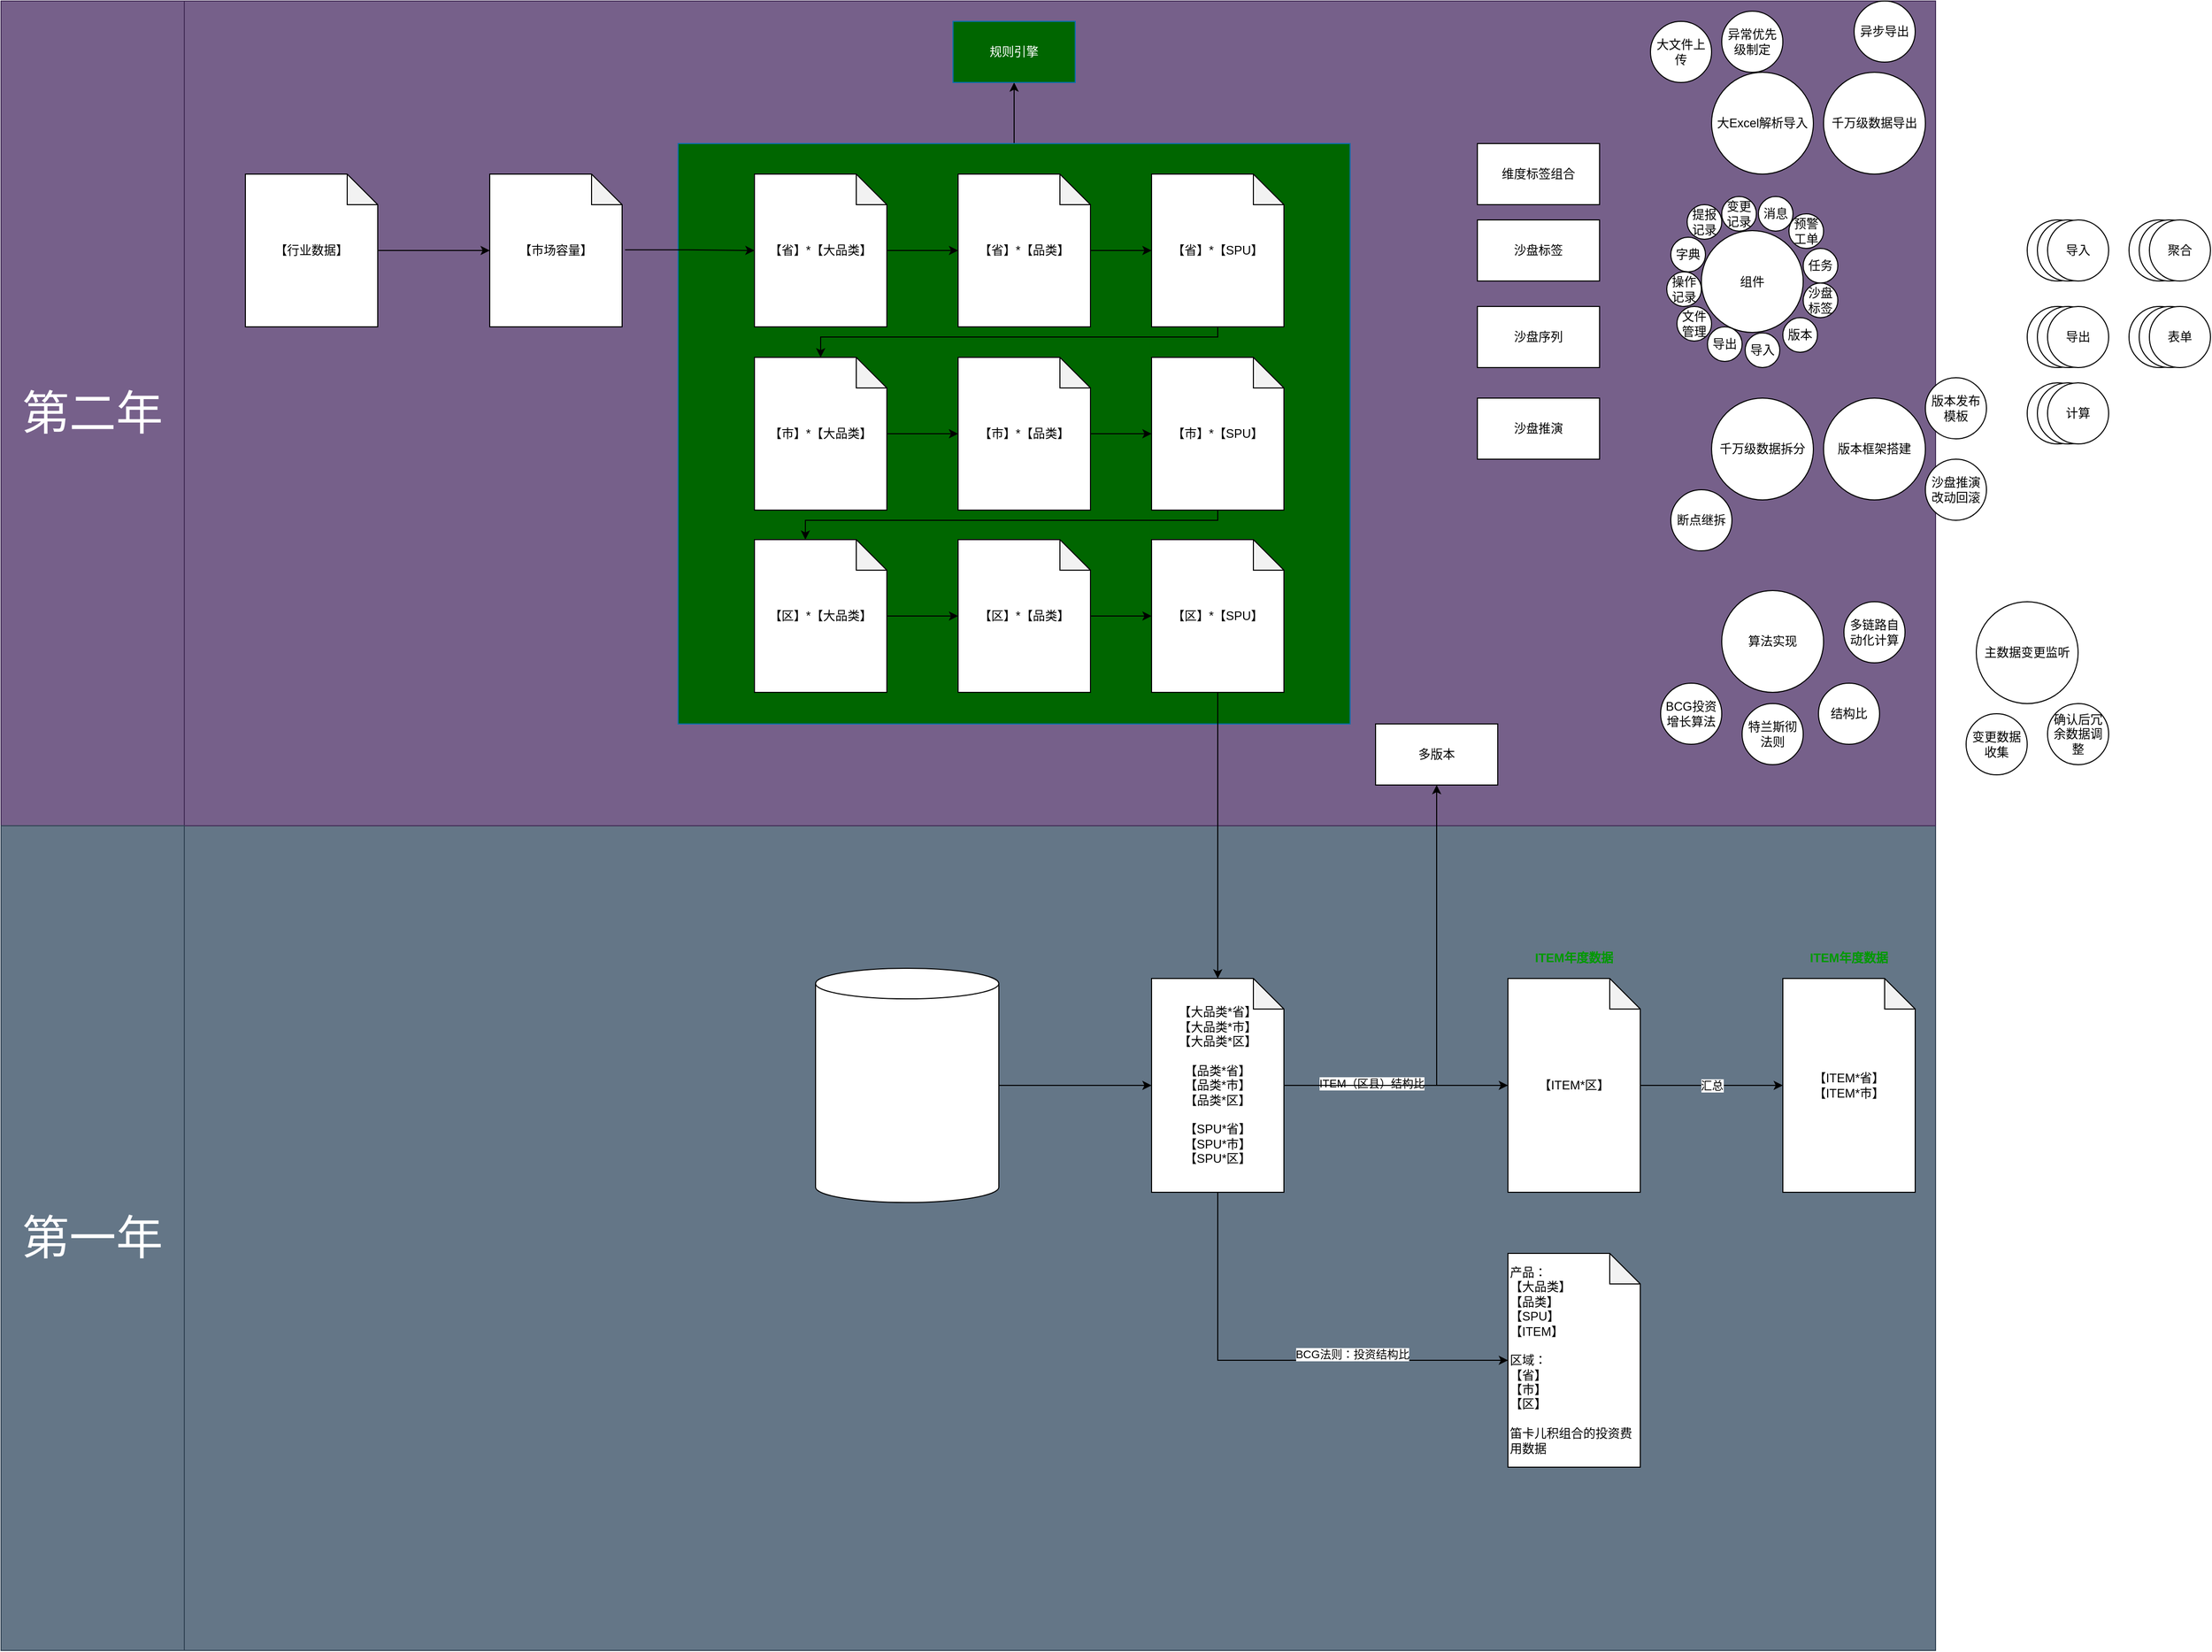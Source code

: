 <mxfile version="21.3.8" type="github">
  <diagram name="第 1 页" id="8OH2w3zE5pinLje4Pi6W">
    <mxGraphModel dx="3453" dy="2129" grid="1" gridSize="10" guides="1" tooltips="1" connect="1" arrows="1" fold="1" page="1" pageScale="1" pageWidth="827" pageHeight="1169" math="0" shadow="0">
      <root>
        <mxCell id="0" />
        <mxCell id="1" parent="0" />
        <mxCell id="eHLW0SlGa90sGgPydKtf-51" value="" style="rounded=0;whiteSpace=wrap;html=1;fillColor=#647687;fontColor=#ffffff;strokeColor=#314354;" vertex="1" parent="1">
          <mxGeometry x="-900" width="1720" height="810" as="geometry" />
        </mxCell>
        <mxCell id="eHLW0SlGa90sGgPydKtf-50" value="" style="rounded=0;whiteSpace=wrap;html=1;fillColor=#76608a;fontColor=#ffffff;strokeColor=#432D57;" vertex="1" parent="1">
          <mxGeometry x="-900" y="-810" width="1720" height="810" as="geometry" />
        </mxCell>
        <mxCell id="eHLW0SlGa90sGgPydKtf-121" value="" style="edgeStyle=orthogonalEdgeStyle;rounded=0;orthogonalLoop=1;jettySize=auto;html=1;" edge="1" parent="1" source="eHLW0SlGa90sGgPydKtf-46" target="eHLW0SlGa90sGgPydKtf-120">
          <mxGeometry relative="1" as="geometry" />
        </mxCell>
        <mxCell id="eHLW0SlGa90sGgPydKtf-46" value="" style="rounded=0;whiteSpace=wrap;html=1;fillColor=#006600;fontColor=#ffffff;strokeColor=#006EAF;" vertex="1" parent="1">
          <mxGeometry x="-415" y="-670" width="660" height="570" as="geometry" />
        </mxCell>
        <mxCell id="eHLW0SlGa90sGgPydKtf-5" value="" style="edgeStyle=orthogonalEdgeStyle;rounded=0;orthogonalLoop=1;jettySize=auto;html=1;" edge="1" parent="1" source="eHLW0SlGa90sGgPydKtf-2" target="eHLW0SlGa90sGgPydKtf-4">
          <mxGeometry relative="1" as="geometry" />
        </mxCell>
        <mxCell id="eHLW0SlGa90sGgPydKtf-7" value="ITEM（区县）结构比" style="edgeLabel;html=1;align=center;verticalAlign=middle;resizable=0;points=[];" vertex="1" connectable="0" parent="eHLW0SlGa90sGgPydKtf-5">
          <mxGeometry x="-0.22" y="2" relative="1" as="geometry">
            <mxPoint as="offset" />
          </mxGeometry>
        </mxCell>
        <mxCell id="eHLW0SlGa90sGgPydKtf-10" style="edgeStyle=orthogonalEdgeStyle;rounded=0;orthogonalLoop=1;jettySize=auto;html=1;exitX=0.5;exitY=1;exitDx=0;exitDy=0;exitPerimeter=0;entryX=0;entryY=0.5;entryDx=0;entryDy=0;entryPerimeter=0;" edge="1" parent="1" source="eHLW0SlGa90sGgPydKtf-2" target="eHLW0SlGa90sGgPydKtf-8">
          <mxGeometry relative="1" as="geometry" />
        </mxCell>
        <mxCell id="eHLW0SlGa90sGgPydKtf-14" value="BCG法则：投资结构比" style="edgeLabel;html=1;align=center;verticalAlign=middle;resizable=0;points=[];" vertex="1" connectable="0" parent="eHLW0SlGa90sGgPydKtf-10">
          <mxGeometry x="0.319" y="6" relative="1" as="geometry">
            <mxPoint as="offset" />
          </mxGeometry>
        </mxCell>
        <mxCell id="eHLW0SlGa90sGgPydKtf-123" value="" style="edgeStyle=orthogonalEdgeStyle;rounded=0;orthogonalLoop=1;jettySize=auto;html=1;" edge="1" parent="1" source="eHLW0SlGa90sGgPydKtf-2" target="eHLW0SlGa90sGgPydKtf-122">
          <mxGeometry relative="1" as="geometry" />
        </mxCell>
        <mxCell id="eHLW0SlGa90sGgPydKtf-2" value="【大品类*省】&lt;br&gt;【大品类*市】&lt;br&gt;【大品类*区】&lt;br&gt;&lt;br&gt;【品类*省】&lt;br&gt;【品类*市】&lt;br&gt;【品类*区】&lt;br&gt;&lt;br&gt;【SPU*省】&lt;br&gt;【SPU*市】&lt;br&gt;【SPU*区】&lt;br&gt;" style="shape=note;whiteSpace=wrap;html=1;backgroundOutline=1;darkOpacity=0.05;" vertex="1" parent="1">
          <mxGeometry x="50" y="150" width="130" height="210" as="geometry" />
        </mxCell>
        <mxCell id="eHLW0SlGa90sGgPydKtf-13" value="汇总" style="edgeStyle=orthogonalEdgeStyle;rounded=0;orthogonalLoop=1;jettySize=auto;html=1;" edge="1" parent="1" source="eHLW0SlGa90sGgPydKtf-4" target="eHLW0SlGa90sGgPydKtf-12">
          <mxGeometry relative="1" as="geometry" />
        </mxCell>
        <mxCell id="eHLW0SlGa90sGgPydKtf-4" value="【ITEM*区】" style="shape=note;whiteSpace=wrap;html=1;backgroundOutline=1;darkOpacity=0.05;" vertex="1" parent="1">
          <mxGeometry x="400" y="150" width="130" height="210" as="geometry" />
        </mxCell>
        <mxCell id="eHLW0SlGa90sGgPydKtf-8" value="产品：&lt;br&gt;【大品类】&lt;br&gt;【品类】&lt;br&gt;【SPU】&lt;br&gt;【ITEM】&lt;br&gt;&lt;br&gt;区域：&lt;br&gt;【省】&lt;br&gt;【市】&lt;br&gt;【区】&lt;br&gt;&lt;br&gt;笛卡儿积组合的投资费用数据" style="shape=note;whiteSpace=wrap;html=1;backgroundOutline=1;darkOpacity=0.05;align=left;" vertex="1" parent="1">
          <mxGeometry x="400" y="420" width="130" height="210" as="geometry" />
        </mxCell>
        <mxCell id="eHLW0SlGa90sGgPydKtf-11" value="ITEM年度数据" style="text;html=1;strokeColor=none;fillColor=none;align=center;verticalAlign=middle;whiteSpace=wrap;rounded=0;fontStyle=1;fontColor=#009900;" vertex="1" parent="1">
          <mxGeometry x="410" y="120" width="110" height="20" as="geometry" />
        </mxCell>
        <mxCell id="eHLW0SlGa90sGgPydKtf-12" value="【ITEM*省】&lt;br&gt;【ITEM*市】" style="shape=note;whiteSpace=wrap;html=1;backgroundOutline=1;darkOpacity=0.05;" vertex="1" parent="1">
          <mxGeometry x="670" y="150" width="130" height="210" as="geometry" />
        </mxCell>
        <mxCell id="eHLW0SlGa90sGgPydKtf-15" value="ITEM年度数据" style="text;html=1;strokeColor=none;fillColor=none;align=center;verticalAlign=middle;whiteSpace=wrap;rounded=0;fontStyle=1;fontColor=#009900;" vertex="1" parent="1">
          <mxGeometry x="680" y="120" width="110" height="20" as="geometry" />
        </mxCell>
        <mxCell id="eHLW0SlGa90sGgPydKtf-19" value="" style="edgeStyle=orthogonalEdgeStyle;rounded=0;orthogonalLoop=1;jettySize=auto;html=1;" edge="1" parent="1" source="eHLW0SlGa90sGgPydKtf-17" target="eHLW0SlGa90sGgPydKtf-18">
          <mxGeometry relative="1" as="geometry" />
        </mxCell>
        <mxCell id="eHLW0SlGa90sGgPydKtf-17" value="【行业数据】" style="shape=note;whiteSpace=wrap;html=1;backgroundOutline=1;darkOpacity=0.05;" vertex="1" parent="1">
          <mxGeometry x="-840" y="-640" width="130" height="150" as="geometry" />
        </mxCell>
        <mxCell id="eHLW0SlGa90sGgPydKtf-37" style="edgeStyle=orthogonalEdgeStyle;rounded=0;orthogonalLoop=1;jettySize=auto;html=1;exitX=1.022;exitY=0.496;exitDx=0;exitDy=0;exitPerimeter=0;entryX=0;entryY=0.5;entryDx=0;entryDy=0;entryPerimeter=0;" edge="1" parent="1" source="eHLW0SlGa90sGgPydKtf-18" target="eHLW0SlGa90sGgPydKtf-22">
          <mxGeometry relative="1" as="geometry" />
        </mxCell>
        <mxCell id="eHLW0SlGa90sGgPydKtf-18" value="【市场容量】" style="shape=note;whiteSpace=wrap;html=1;backgroundOutline=1;darkOpacity=0.05;" vertex="1" parent="1">
          <mxGeometry x="-600" y="-640" width="130" height="150" as="geometry" />
        </mxCell>
        <mxCell id="eHLW0SlGa90sGgPydKtf-38" value="" style="edgeStyle=orthogonalEdgeStyle;rounded=0;orthogonalLoop=1;jettySize=auto;html=1;" edge="1" parent="1" source="eHLW0SlGa90sGgPydKtf-22" target="eHLW0SlGa90sGgPydKtf-23">
          <mxGeometry relative="1" as="geometry" />
        </mxCell>
        <mxCell id="eHLW0SlGa90sGgPydKtf-22" value="【省】*【大品类】" style="shape=note;whiteSpace=wrap;html=1;backgroundOutline=1;darkOpacity=0.05;" vertex="1" parent="1">
          <mxGeometry x="-340" y="-640" width="130" height="150" as="geometry" />
        </mxCell>
        <mxCell id="eHLW0SlGa90sGgPydKtf-39" value="" style="edgeStyle=orthogonalEdgeStyle;rounded=0;orthogonalLoop=1;jettySize=auto;html=1;" edge="1" parent="1" source="eHLW0SlGa90sGgPydKtf-23" target="eHLW0SlGa90sGgPydKtf-24">
          <mxGeometry relative="1" as="geometry" />
        </mxCell>
        <mxCell id="eHLW0SlGa90sGgPydKtf-23" value="【省】*【品类】" style="shape=note;whiteSpace=wrap;html=1;backgroundOutline=1;darkOpacity=0.05;" vertex="1" parent="1">
          <mxGeometry x="-140" y="-640" width="130" height="150" as="geometry" />
        </mxCell>
        <mxCell id="eHLW0SlGa90sGgPydKtf-40" style="edgeStyle=orthogonalEdgeStyle;rounded=0;orthogonalLoop=1;jettySize=auto;html=1;entryX=0.5;entryY=0;entryDx=0;entryDy=0;entryPerimeter=0;" edge="1" parent="1" source="eHLW0SlGa90sGgPydKtf-24" target="eHLW0SlGa90sGgPydKtf-31">
          <mxGeometry relative="1" as="geometry">
            <Array as="points">
              <mxPoint x="115" y="-480" />
              <mxPoint x="-275" y="-480" />
            </Array>
          </mxGeometry>
        </mxCell>
        <mxCell id="eHLW0SlGa90sGgPydKtf-24" value="【省】*【SPU】" style="shape=note;whiteSpace=wrap;html=1;backgroundOutline=1;darkOpacity=0.05;" vertex="1" parent="1">
          <mxGeometry x="50" y="-640" width="130" height="150" as="geometry" />
        </mxCell>
        <mxCell id="eHLW0SlGa90sGgPydKtf-41" value="" style="edgeStyle=orthogonalEdgeStyle;rounded=0;orthogonalLoop=1;jettySize=auto;html=1;" edge="1" parent="1" source="eHLW0SlGa90sGgPydKtf-31" target="eHLW0SlGa90sGgPydKtf-32">
          <mxGeometry relative="1" as="geometry" />
        </mxCell>
        <mxCell id="eHLW0SlGa90sGgPydKtf-31" value="【市】*【大品类】" style="shape=note;whiteSpace=wrap;html=1;backgroundOutline=1;darkOpacity=0.05;" vertex="1" parent="1">
          <mxGeometry x="-340" y="-460" width="130" height="150" as="geometry" />
        </mxCell>
        <mxCell id="eHLW0SlGa90sGgPydKtf-42" value="" style="edgeStyle=orthogonalEdgeStyle;rounded=0;orthogonalLoop=1;jettySize=auto;html=1;" edge="1" parent="1" source="eHLW0SlGa90sGgPydKtf-32" target="eHLW0SlGa90sGgPydKtf-33">
          <mxGeometry relative="1" as="geometry" />
        </mxCell>
        <mxCell id="eHLW0SlGa90sGgPydKtf-32" value="【市】*【品类】" style="shape=note;whiteSpace=wrap;html=1;backgroundOutline=1;darkOpacity=0.05;" vertex="1" parent="1">
          <mxGeometry x="-140" y="-460" width="130" height="150" as="geometry" />
        </mxCell>
        <mxCell id="eHLW0SlGa90sGgPydKtf-43" style="edgeStyle=orthogonalEdgeStyle;rounded=0;orthogonalLoop=1;jettySize=auto;html=1;entryX=0;entryY=0;entryDx=50;entryDy=0;entryPerimeter=0;" edge="1" parent="1" source="eHLW0SlGa90sGgPydKtf-33" target="eHLW0SlGa90sGgPydKtf-34">
          <mxGeometry relative="1" as="geometry">
            <Array as="points">
              <mxPoint x="115" y="-300" />
              <mxPoint x="-290" y="-300" />
            </Array>
          </mxGeometry>
        </mxCell>
        <mxCell id="eHLW0SlGa90sGgPydKtf-33" value="【市】*【SPU】" style="shape=note;whiteSpace=wrap;html=1;backgroundOutline=1;darkOpacity=0.05;" vertex="1" parent="1">
          <mxGeometry x="50" y="-460" width="130" height="150" as="geometry" />
        </mxCell>
        <mxCell id="eHLW0SlGa90sGgPydKtf-44" value="" style="edgeStyle=orthogonalEdgeStyle;rounded=0;orthogonalLoop=1;jettySize=auto;html=1;" edge="1" parent="1" source="eHLW0SlGa90sGgPydKtf-34" target="eHLW0SlGa90sGgPydKtf-35">
          <mxGeometry relative="1" as="geometry" />
        </mxCell>
        <mxCell id="eHLW0SlGa90sGgPydKtf-34" value="【区】*【大品类】" style="shape=note;whiteSpace=wrap;html=1;backgroundOutline=1;darkOpacity=0.05;" vertex="1" parent="1">
          <mxGeometry x="-340" y="-281" width="130" height="150" as="geometry" />
        </mxCell>
        <mxCell id="eHLW0SlGa90sGgPydKtf-45" value="" style="edgeStyle=orthogonalEdgeStyle;rounded=0;orthogonalLoop=1;jettySize=auto;html=1;" edge="1" parent="1" source="eHLW0SlGa90sGgPydKtf-35" target="eHLW0SlGa90sGgPydKtf-36">
          <mxGeometry relative="1" as="geometry" />
        </mxCell>
        <mxCell id="eHLW0SlGa90sGgPydKtf-35" value="【区】*【品类】" style="shape=note;whiteSpace=wrap;html=1;backgroundOutline=1;darkOpacity=0.05;" vertex="1" parent="1">
          <mxGeometry x="-140" y="-281" width="130" height="150" as="geometry" />
        </mxCell>
        <mxCell id="eHLW0SlGa90sGgPydKtf-47" style="edgeStyle=orthogonalEdgeStyle;rounded=0;orthogonalLoop=1;jettySize=auto;html=1;exitX=0.5;exitY=1;exitDx=0;exitDy=0;exitPerimeter=0;" edge="1" parent="1" source="eHLW0SlGa90sGgPydKtf-36" target="eHLW0SlGa90sGgPydKtf-2">
          <mxGeometry relative="1" as="geometry" />
        </mxCell>
        <mxCell id="eHLW0SlGa90sGgPydKtf-36" value="【区】*【SPU】" style="shape=note;whiteSpace=wrap;html=1;backgroundOutline=1;darkOpacity=0.05;" vertex="1" parent="1">
          <mxGeometry x="50" y="-281" width="130" height="150" as="geometry" />
        </mxCell>
        <mxCell id="eHLW0SlGa90sGgPydKtf-49" style="edgeStyle=orthogonalEdgeStyle;rounded=0;orthogonalLoop=1;jettySize=auto;html=1;exitX=1;exitY=0.5;exitDx=0;exitDy=0;exitPerimeter=0;entryX=0;entryY=0.5;entryDx=0;entryDy=0;entryPerimeter=0;" edge="1" parent="1" source="eHLW0SlGa90sGgPydKtf-48" target="eHLW0SlGa90sGgPydKtf-2">
          <mxGeometry relative="1" as="geometry" />
        </mxCell>
        <mxCell id="eHLW0SlGa90sGgPydKtf-48" value="" style="shape=cylinder3;whiteSpace=wrap;html=1;boundedLbl=1;backgroundOutline=1;size=15;" vertex="1" parent="1">
          <mxGeometry x="-280" y="140" width="180" height="230" as="geometry" />
        </mxCell>
        <mxCell id="eHLW0SlGa90sGgPydKtf-52" value="&lt;font style=&quot;font-size: 46px;&quot;&gt;第二年&lt;/font&gt;" style="rounded=0;whiteSpace=wrap;html=1;fillColor=#76608a;fontColor=#ffffff;strokeColor=#432D57;" vertex="1" parent="1">
          <mxGeometry x="-1080" y="-810" width="180" height="810" as="geometry" />
        </mxCell>
        <mxCell id="eHLW0SlGa90sGgPydKtf-53" value="&lt;font style=&quot;font-size: 46px;&quot;&gt;第一年&lt;/font&gt;" style="rounded=0;whiteSpace=wrap;html=1;fillColor=#647687;fontColor=#ffffff;strokeColor=#314354;" vertex="1" parent="1">
          <mxGeometry x="-1080" width="180" height="810" as="geometry" />
        </mxCell>
        <mxCell id="eHLW0SlGa90sGgPydKtf-57" value="维度标签组合" style="rounded=0;whiteSpace=wrap;html=1;" vertex="1" parent="1">
          <mxGeometry x="370" y="-670" width="120" height="60" as="geometry" />
        </mxCell>
        <mxCell id="eHLW0SlGa90sGgPydKtf-58" value="沙盘标签" style="rounded=0;whiteSpace=wrap;html=1;" vertex="1" parent="1">
          <mxGeometry x="370" y="-595" width="120" height="60" as="geometry" />
        </mxCell>
        <mxCell id="eHLW0SlGa90sGgPydKtf-59" value="沙盘序列" style="rounded=0;whiteSpace=wrap;html=1;" vertex="1" parent="1">
          <mxGeometry x="370" y="-510" width="120" height="60" as="geometry" />
        </mxCell>
        <mxCell id="eHLW0SlGa90sGgPydKtf-60" value="沙盘推演" style="rounded=0;whiteSpace=wrap;html=1;" vertex="1" parent="1">
          <mxGeometry x="370" y="-420" width="120" height="60" as="geometry" />
        </mxCell>
        <mxCell id="eHLW0SlGa90sGgPydKtf-61" value="大Excel解析导入" style="ellipse;whiteSpace=wrap;html=1;aspect=fixed;" vertex="1" parent="1">
          <mxGeometry x="600" y="-740" width="100" height="100" as="geometry" />
        </mxCell>
        <mxCell id="eHLW0SlGa90sGgPydKtf-64" value="千万级数据拆分" style="ellipse;whiteSpace=wrap;html=1;aspect=fixed;" vertex="1" parent="1">
          <mxGeometry x="600" y="-420" width="100" height="100" as="geometry" />
        </mxCell>
        <mxCell id="eHLW0SlGa90sGgPydKtf-66" value="千万级数据导出" style="ellipse;whiteSpace=wrap;html=1;aspect=fixed;" vertex="1" parent="1">
          <mxGeometry x="710" y="-740" width="100" height="100" as="geometry" />
        </mxCell>
        <mxCell id="eHLW0SlGa90sGgPydKtf-68" value="预警工单" style="ellipse;whiteSpace=wrap;html=1;aspect=fixed;" vertex="1" parent="1">
          <mxGeometry x="676" y="-601" width="34" height="34" as="geometry" />
        </mxCell>
        <mxCell id="eHLW0SlGa90sGgPydKtf-69" value="大文件上传" style="ellipse;whiteSpace=wrap;html=1;aspect=fixed;" vertex="1" parent="1">
          <mxGeometry x="540" y="-790" width="60" height="60" as="geometry" />
        </mxCell>
        <mxCell id="eHLW0SlGa90sGgPydKtf-70" value="断点继拆" style="ellipse;whiteSpace=wrap;html=1;aspect=fixed;" vertex="1" parent="1">
          <mxGeometry x="560" y="-330" width="60" height="60" as="geometry" />
        </mxCell>
        <mxCell id="eHLW0SlGa90sGgPydKtf-71" value="版本框架搭建" style="ellipse;whiteSpace=wrap;html=1;aspect=fixed;" vertex="1" parent="1">
          <mxGeometry x="710" y="-420" width="100" height="100" as="geometry" />
        </mxCell>
        <mxCell id="eHLW0SlGa90sGgPydKtf-72" value="算法实现" style="ellipse;whiteSpace=wrap;html=1;aspect=fixed;" vertex="1" parent="1">
          <mxGeometry x="610" y="-231" width="100" height="100" as="geometry" />
        </mxCell>
        <mxCell id="eHLW0SlGa90sGgPydKtf-73" value="BCG投资增长算法" style="ellipse;whiteSpace=wrap;html=1;aspect=fixed;" vertex="1" parent="1">
          <mxGeometry x="550" y="-140" width="60" height="60" as="geometry" />
        </mxCell>
        <mxCell id="eHLW0SlGa90sGgPydKtf-74" value="特兰斯彻法则" style="ellipse;whiteSpace=wrap;html=1;aspect=fixed;" vertex="1" parent="1">
          <mxGeometry x="630" y="-120" width="60" height="60" as="geometry" />
        </mxCell>
        <mxCell id="eHLW0SlGa90sGgPydKtf-75" value="结构比" style="ellipse;whiteSpace=wrap;html=1;aspect=fixed;" vertex="1" parent="1">
          <mxGeometry x="705" y="-140" width="60" height="60" as="geometry" />
        </mxCell>
        <mxCell id="eHLW0SlGa90sGgPydKtf-76" value="多链路自动化计算" style="ellipse;whiteSpace=wrap;html=1;aspect=fixed;" vertex="1" parent="1">
          <mxGeometry x="730" y="-220" width="60" height="60" as="geometry" />
        </mxCell>
        <mxCell id="eHLW0SlGa90sGgPydKtf-77" value="版本发布模板" style="ellipse;whiteSpace=wrap;html=1;aspect=fixed;" vertex="1" parent="1">
          <mxGeometry x="810" y="-440" width="60" height="60" as="geometry" />
        </mxCell>
        <mxCell id="eHLW0SlGa90sGgPydKtf-78" value="异步导出" style="ellipse;whiteSpace=wrap;html=1;aspect=fixed;" vertex="1" parent="1">
          <mxGeometry x="740" y="-810" width="60" height="60" as="geometry" />
        </mxCell>
        <mxCell id="eHLW0SlGa90sGgPydKtf-80" value="异常优先级制定" style="ellipse;whiteSpace=wrap;html=1;aspect=fixed;" vertex="1" parent="1">
          <mxGeometry x="610" y="-800" width="60" height="60" as="geometry" />
        </mxCell>
        <mxCell id="eHLW0SlGa90sGgPydKtf-81" value="主数据变更监听" style="ellipse;whiteSpace=wrap;html=1;aspect=fixed;" vertex="1" parent="1">
          <mxGeometry x="860" y="-220" width="100" height="100" as="geometry" />
        </mxCell>
        <mxCell id="eHLW0SlGa90sGgPydKtf-82" value="变更数据收集" style="ellipse;whiteSpace=wrap;html=1;aspect=fixed;" vertex="1" parent="1">
          <mxGeometry x="850" y="-110" width="60" height="60" as="geometry" />
        </mxCell>
        <mxCell id="eHLW0SlGa90sGgPydKtf-83" value="确认后冗余数据调整" style="ellipse;whiteSpace=wrap;html=1;aspect=fixed;" vertex="1" parent="1">
          <mxGeometry x="930" y="-120" width="60" height="60" as="geometry" />
        </mxCell>
        <mxCell id="eHLW0SlGa90sGgPydKtf-84" value="沙盘推演&lt;br&gt;改动回滚" style="ellipse;whiteSpace=wrap;html=1;aspect=fixed;" vertex="1" parent="1">
          <mxGeometry x="810" y="-360" width="60" height="60" as="geometry" />
        </mxCell>
        <mxCell id="eHLW0SlGa90sGgPydKtf-87" value="导入" style="ellipse;whiteSpace=wrap;html=1;aspect=fixed;" vertex="1" parent="1">
          <mxGeometry x="910" y="-595" width="60" height="60" as="geometry" />
        </mxCell>
        <mxCell id="eHLW0SlGa90sGgPydKtf-88" value="导入" style="ellipse;whiteSpace=wrap;html=1;aspect=fixed;" vertex="1" parent="1">
          <mxGeometry x="920" y="-595" width="60" height="60" as="geometry" />
        </mxCell>
        <mxCell id="eHLW0SlGa90sGgPydKtf-89" value="导入" style="ellipse;whiteSpace=wrap;html=1;aspect=fixed;" vertex="1" parent="1">
          <mxGeometry x="930" y="-595" width="60" height="60" as="geometry" />
        </mxCell>
        <mxCell id="eHLW0SlGa90sGgPydKtf-90" value="导入" style="ellipse;whiteSpace=wrap;html=1;aspect=fixed;" vertex="1" parent="1">
          <mxGeometry x="910" y="-510" width="60" height="60" as="geometry" />
        </mxCell>
        <mxCell id="eHLW0SlGa90sGgPydKtf-91" value="导入" style="ellipse;whiteSpace=wrap;html=1;aspect=fixed;" vertex="1" parent="1">
          <mxGeometry x="920" y="-510" width="60" height="60" as="geometry" />
        </mxCell>
        <mxCell id="eHLW0SlGa90sGgPydKtf-92" value="导出" style="ellipse;whiteSpace=wrap;html=1;aspect=fixed;" vertex="1" parent="1">
          <mxGeometry x="930" y="-510" width="60" height="60" as="geometry" />
        </mxCell>
        <mxCell id="eHLW0SlGa90sGgPydKtf-93" value="导入" style="ellipse;whiteSpace=wrap;html=1;aspect=fixed;" vertex="1" parent="1">
          <mxGeometry x="1010" y="-595" width="60" height="60" as="geometry" />
        </mxCell>
        <mxCell id="eHLW0SlGa90sGgPydKtf-94" value="导入" style="ellipse;whiteSpace=wrap;html=1;aspect=fixed;" vertex="1" parent="1">
          <mxGeometry x="1020" y="-595" width="60" height="60" as="geometry" />
        </mxCell>
        <mxCell id="eHLW0SlGa90sGgPydKtf-95" value="聚合" style="ellipse;whiteSpace=wrap;html=1;aspect=fixed;" vertex="1" parent="1">
          <mxGeometry x="1030" y="-595" width="60" height="60" as="geometry" />
        </mxCell>
        <mxCell id="eHLW0SlGa90sGgPydKtf-96" value="导入" style="ellipse;whiteSpace=wrap;html=1;aspect=fixed;" vertex="1" parent="1">
          <mxGeometry x="1010" y="-510" width="60" height="60" as="geometry" />
        </mxCell>
        <mxCell id="eHLW0SlGa90sGgPydKtf-97" value="导入" style="ellipse;whiteSpace=wrap;html=1;aspect=fixed;" vertex="1" parent="1">
          <mxGeometry x="1020" y="-510" width="60" height="60" as="geometry" />
        </mxCell>
        <mxCell id="eHLW0SlGa90sGgPydKtf-98" value="表单" style="ellipse;whiteSpace=wrap;html=1;aspect=fixed;" vertex="1" parent="1">
          <mxGeometry x="1030" y="-510" width="60" height="60" as="geometry" />
        </mxCell>
        <mxCell id="eHLW0SlGa90sGgPydKtf-99" value="组件" style="ellipse;whiteSpace=wrap;html=1;aspect=fixed;" vertex="1" parent="1">
          <mxGeometry x="590" y="-584.5" width="100" height="100" as="geometry" />
        </mxCell>
        <mxCell id="eHLW0SlGa90sGgPydKtf-100" value="任务" style="ellipse;whiteSpace=wrap;html=1;aspect=fixed;" vertex="1" parent="1">
          <mxGeometry x="690" y="-567" width="34" height="34" as="geometry" />
        </mxCell>
        <mxCell id="eHLW0SlGa90sGgPydKtf-101" value="沙盘标签" style="ellipse;whiteSpace=wrap;html=1;aspect=fixed;" vertex="1" parent="1">
          <mxGeometry x="690" y="-533" width="34" height="34" as="geometry" />
        </mxCell>
        <mxCell id="eHLW0SlGa90sGgPydKtf-102" value="版本" style="ellipse;whiteSpace=wrap;html=1;aspect=fixed;" vertex="1" parent="1">
          <mxGeometry x="670" y="-499" width="34" height="34" as="geometry" />
        </mxCell>
        <mxCell id="eHLW0SlGa90sGgPydKtf-103" value="导入" style="ellipse;whiteSpace=wrap;html=1;aspect=fixed;" vertex="1" parent="1">
          <mxGeometry x="633" y="-484" width="34" height="34" as="geometry" />
        </mxCell>
        <mxCell id="eHLW0SlGa90sGgPydKtf-104" value="导出" style="ellipse;whiteSpace=wrap;html=1;aspect=fixed;" vertex="1" parent="1">
          <mxGeometry x="596" y="-490" width="34" height="34" as="geometry" />
        </mxCell>
        <mxCell id="eHLW0SlGa90sGgPydKtf-106" value="文件管理" style="ellipse;whiteSpace=wrap;html=1;aspect=fixed;" vertex="1" parent="1">
          <mxGeometry x="566" y="-510" width="34" height="34" as="geometry" />
        </mxCell>
        <mxCell id="eHLW0SlGa90sGgPydKtf-107" value="操作记录" style="ellipse;whiteSpace=wrap;html=1;aspect=fixed;" vertex="1" parent="1">
          <mxGeometry x="556" y="-544" width="34" height="34" as="geometry" />
        </mxCell>
        <mxCell id="eHLW0SlGa90sGgPydKtf-109" value="字典" style="ellipse;whiteSpace=wrap;html=1;aspect=fixed;" vertex="1" parent="1">
          <mxGeometry x="560" y="-578" width="34" height="34" as="geometry" />
        </mxCell>
        <mxCell id="eHLW0SlGa90sGgPydKtf-111" value="提报记录" style="ellipse;whiteSpace=wrap;html=1;aspect=fixed;" vertex="1" parent="1">
          <mxGeometry x="576" y="-610" width="34" height="34" as="geometry" />
        </mxCell>
        <mxCell id="eHLW0SlGa90sGgPydKtf-112" value="变更记录" style="ellipse;whiteSpace=wrap;html=1;aspect=fixed;" vertex="1" parent="1">
          <mxGeometry x="610" y="-618" width="34" height="34" as="geometry" />
        </mxCell>
        <mxCell id="eHLW0SlGa90sGgPydKtf-113" value="消息" style="ellipse;whiteSpace=wrap;html=1;aspect=fixed;" vertex="1" parent="1">
          <mxGeometry x="646" y="-618" width="34" height="34" as="geometry" />
        </mxCell>
        <mxCell id="eHLW0SlGa90sGgPydKtf-117" value="导入" style="ellipse;whiteSpace=wrap;html=1;aspect=fixed;" vertex="1" parent="1">
          <mxGeometry x="910" y="-435" width="60" height="60" as="geometry" />
        </mxCell>
        <mxCell id="eHLW0SlGa90sGgPydKtf-118" value="导入" style="ellipse;whiteSpace=wrap;html=1;aspect=fixed;" vertex="1" parent="1">
          <mxGeometry x="920" y="-435" width="60" height="60" as="geometry" />
        </mxCell>
        <mxCell id="eHLW0SlGa90sGgPydKtf-119" value="计算" style="ellipse;whiteSpace=wrap;html=1;aspect=fixed;" vertex="1" parent="1">
          <mxGeometry x="930" y="-435" width="60" height="60" as="geometry" />
        </mxCell>
        <mxCell id="eHLW0SlGa90sGgPydKtf-120" value="规则引擎" style="whiteSpace=wrap;html=1;fillColor=#006600;strokeColor=#006EAF;fontColor=#ffffff;rounded=0;" vertex="1" parent="1">
          <mxGeometry x="-145" y="-790" width="120" height="60" as="geometry" />
        </mxCell>
        <mxCell id="eHLW0SlGa90sGgPydKtf-122" value="多版本" style="whiteSpace=wrap;html=1;" vertex="1" parent="1">
          <mxGeometry x="270" y="-100" width="120" height="60" as="geometry" />
        </mxCell>
      </root>
    </mxGraphModel>
  </diagram>
</mxfile>
